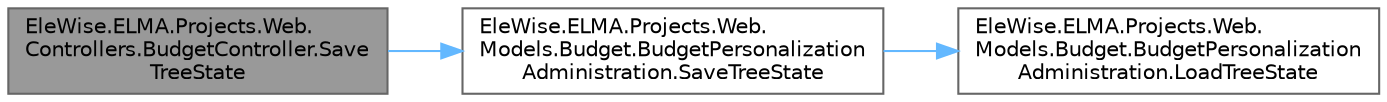 digraph "EleWise.ELMA.Projects.Web.Controllers.BudgetController.SaveTreeState"
{
 // LATEX_PDF_SIZE
  bgcolor="transparent";
  edge [fontname=Helvetica,fontsize=10,labelfontname=Helvetica,labelfontsize=10];
  node [fontname=Helvetica,fontsize=10,shape=box,height=0.2,width=0.4];
  rankdir="LR";
  Node1 [id="Node000001",label="EleWise.ELMA.Projects.Web.\lControllers.BudgetController.Save\lTreeState",height=0.2,width=0.4,color="gray40", fillcolor="grey60", style="filled", fontcolor="black",tooltip=" "];
  Node1 -> Node2 [id="edge1_Node000001_Node000002",color="steelblue1",style="solid",tooltip=" "];
  Node2 [id="Node000002",label="EleWise.ELMA.Projects.Web.\lModels.Budget.BudgetPersonalization\lAdministration.SaveTreeState",height=0.2,width=0.4,color="grey40", fillcolor="white", style="filled",URL="$class_ele_wise_1_1_e_l_m_a_1_1_projects_1_1_web_1_1_models_1_1_budget_1_1_budget_personalization_administration.html#ab47c1ad59fe9b919753722e54a553b90",tooltip=" "];
  Node2 -> Node3 [id="edge2_Node000002_Node000003",color="steelblue1",style="solid",tooltip=" "];
  Node3 [id="Node000003",label="EleWise.ELMA.Projects.Web.\lModels.Budget.BudgetPersonalization\lAdministration.LoadTreeState",height=0.2,width=0.4,color="grey40", fillcolor="white", style="filled",URL="$class_ele_wise_1_1_e_l_m_a_1_1_projects_1_1_web_1_1_models_1_1_budget_1_1_budget_personalization_administration.html#ac1e0c5da66ab41a9f0757040aae9d902",tooltip=" "];
}
